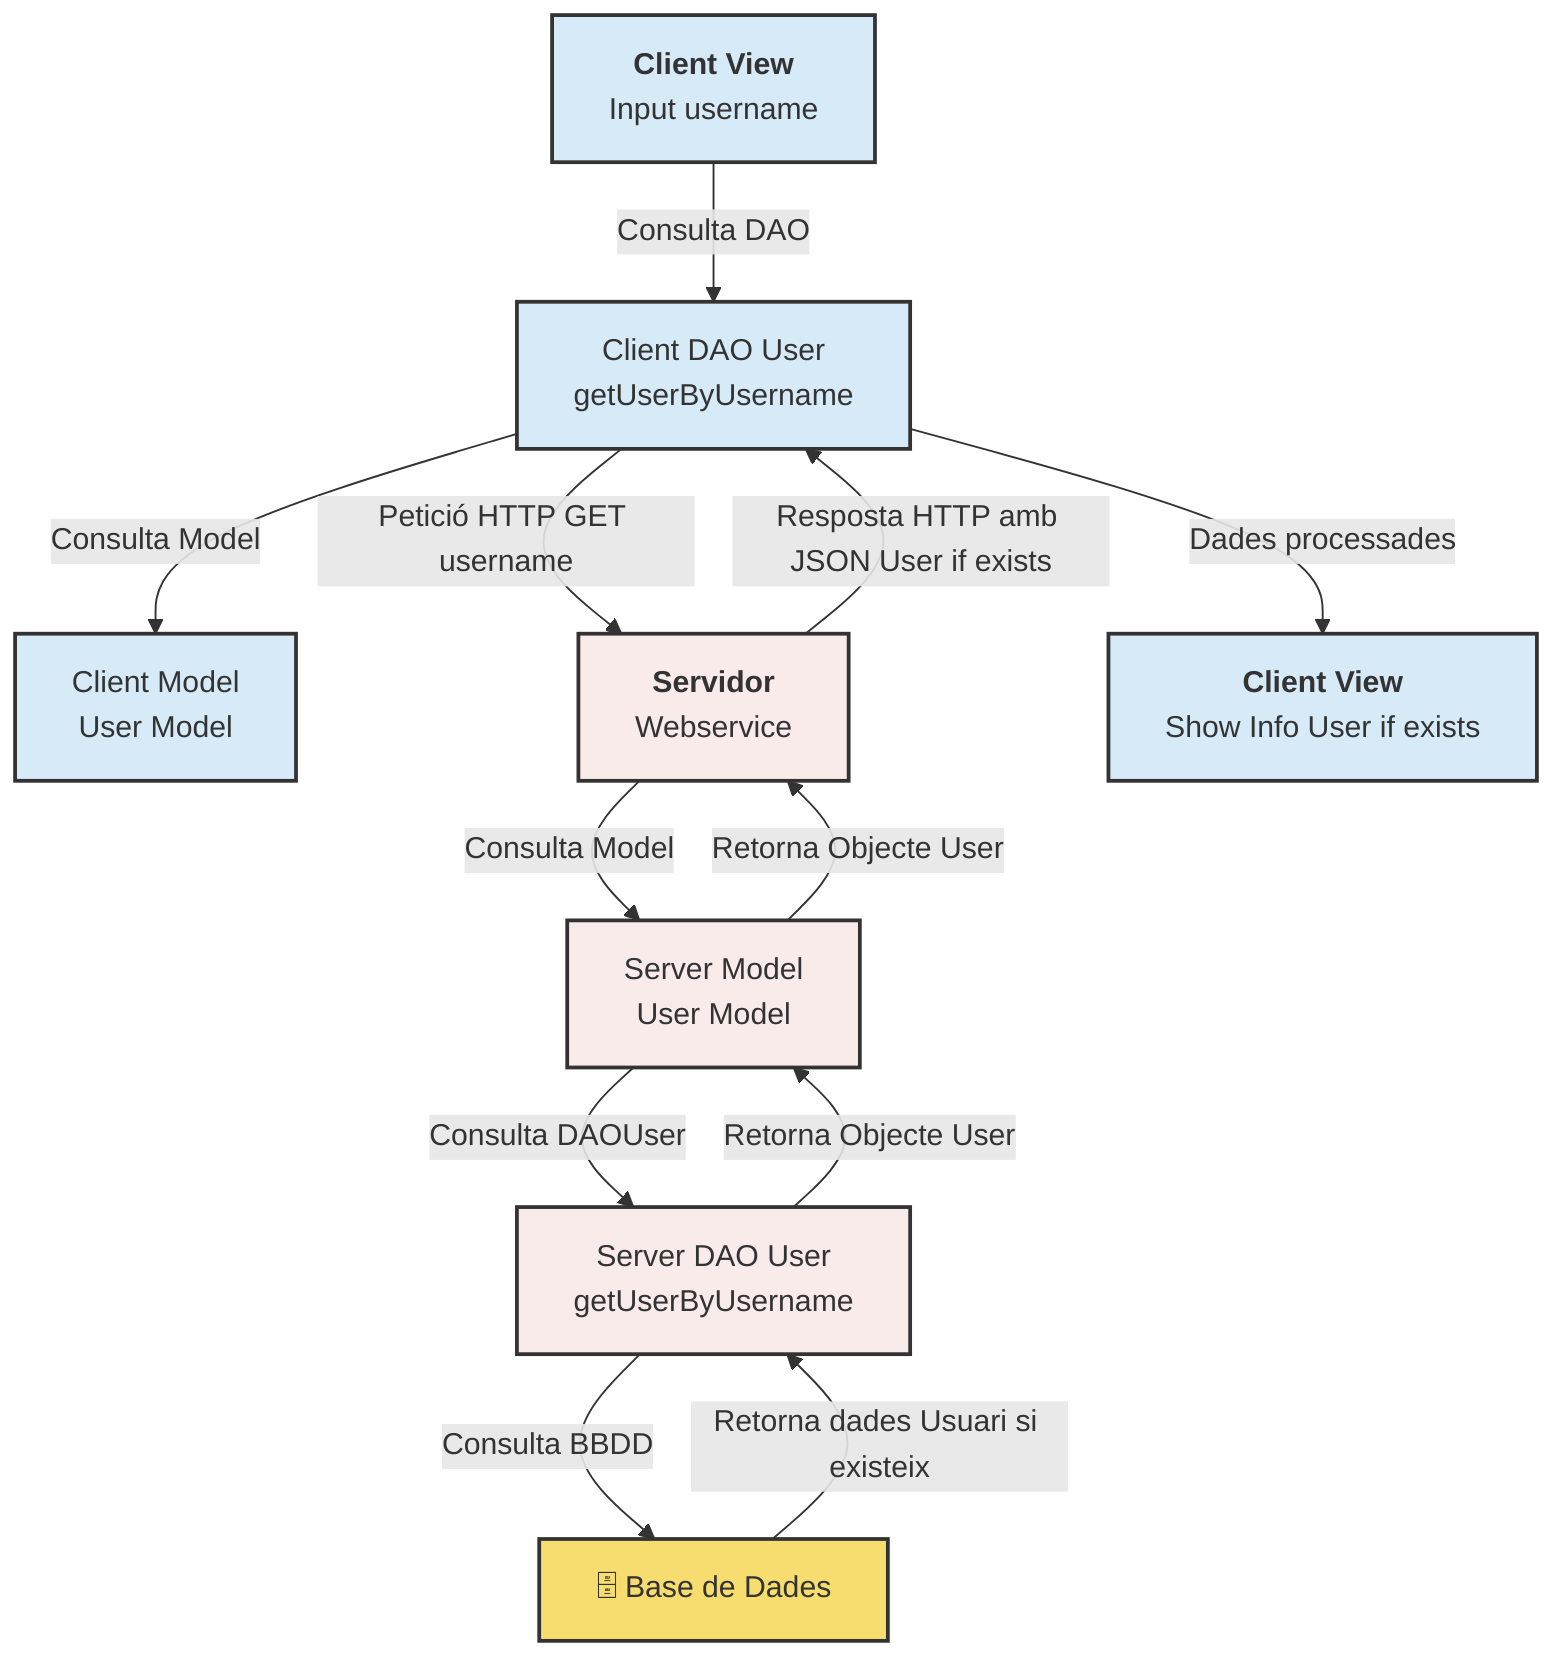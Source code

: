 flowchart TD
    A["<b>Client View</b> <br> Input username"] -->|Consulta DAO| B["Client DAO User<br> getUserByUsername"]
    B -->|Consulta Model| M["Client Model <br> User Model"]
    B -->|Petició HTTP GET username| C["<b>Servidor</b> <br> Webservice"]
    
    C -->|Consulta Model| N["Server Model <br> User Model"]
    N -->|Consulta DAOUser| D["Server DAO User <br> getUserByUsername"]
    D -->|Consulta BBDD| DB["🗄️ Base de Dades"]
    
    DB -->|Retorna dades Usuari si existeix| D
    D -->|Retorna Objecte User| N
    N -->|Retorna Objecte User| C
    
    C -->|Resposta HTTP amb JSON User if exists| B
    B -->|Dades processades| F["<b>Client View</b> <br> Show Info User if exists"]
    
    classDef client fill:#D6EAF8,stroke:#333,stroke-width:2px;
    classDef server fill:#F9EBEA,stroke:#333,stroke-width:2px;
    classDef db fill:#F7DC6F,stroke:#333,stroke-width:2px;
    
    class A,B,M,F client;
    class C,N,D server;
    class DB db;